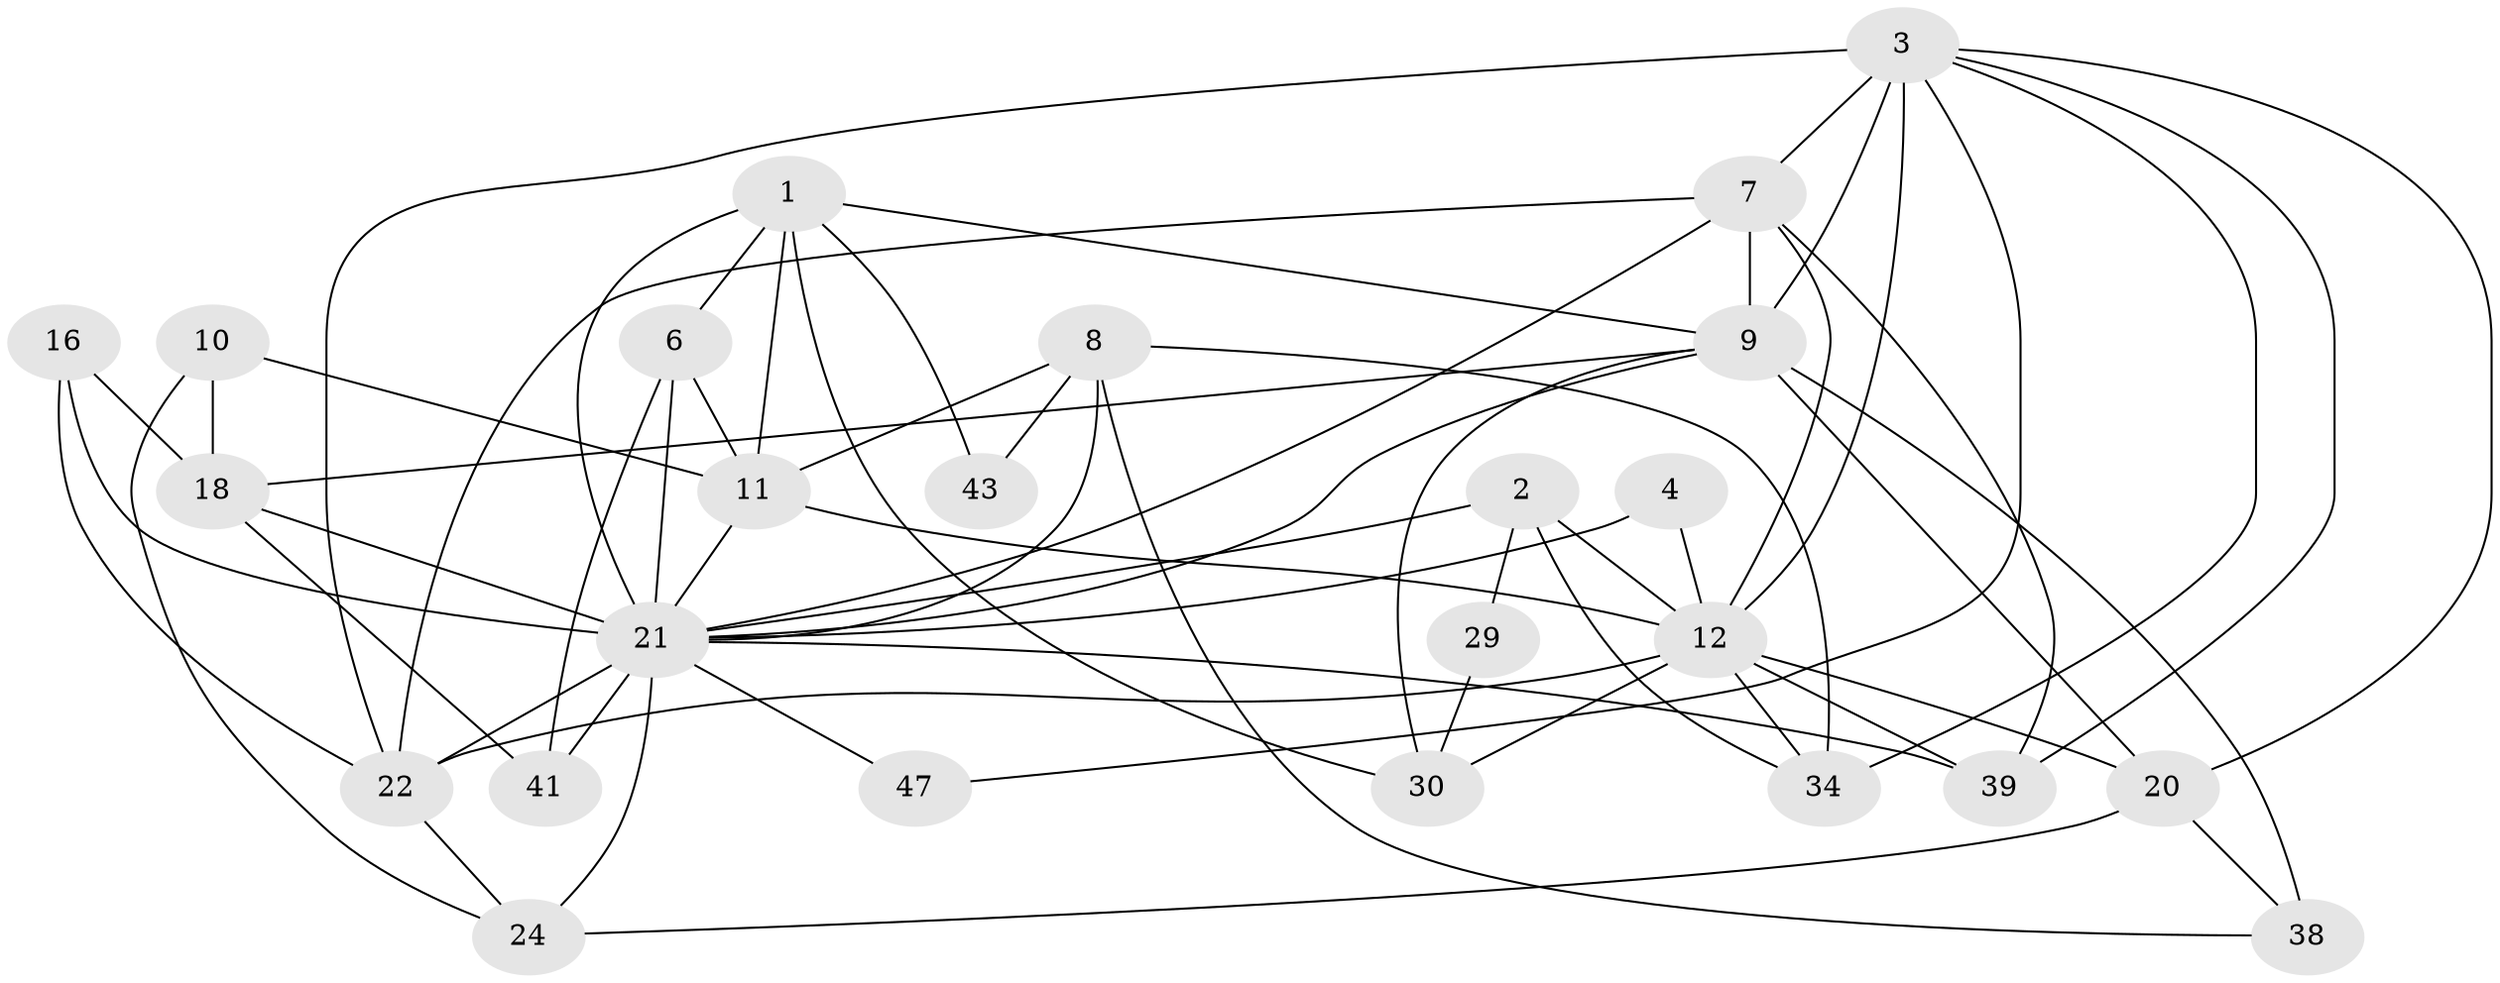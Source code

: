 // original degree distribution, {6: 0.1, 4: 0.3, 3: 0.2, 2: 0.16, 5: 0.2, 7: 0.04}
// Generated by graph-tools (version 1.1) at 2025/15/03/09/25 04:15:08]
// undirected, 25 vertices, 62 edges
graph export_dot {
graph [start="1"]
  node [color=gray90,style=filled];
  1 [super="+14+45"];
  2;
  3 [super="+46+32+5"];
  4;
  6;
  7 [super="+13"];
  8;
  9 [super="+25+15"];
  10;
  11 [super="+37"];
  12 [super="+19+48+17+23"];
  16;
  18;
  20 [super="+40"];
  21 [super="+42+27+26+36"];
  22 [super="+31+49"];
  24 [super="+28"];
  29;
  30;
  34;
  38 [super="+44"];
  39;
  41;
  43;
  47;
  1 -- 30;
  1 -- 43;
  1 -- 11 [weight=2];
  1 -- 9;
  1 -- 21 [weight=2];
  1 -- 6;
  2 -- 34;
  2 -- 29;
  2 -- 21;
  2 -- 12;
  3 -- 34 [weight=2];
  3 -- 7 [weight=2];
  3 -- 39;
  3 -- 20;
  3 -- 47;
  3 -- 9 [weight=2];
  3 -- 22 [weight=2];
  3 -- 12;
  4 -- 12 [weight=2];
  4 -- 21;
  6 -- 41;
  6 -- 11;
  6 -- 21 [weight=2];
  7 -- 21;
  7 -- 22;
  7 -- 39;
  7 -- 9;
  7 -- 12;
  8 -- 34;
  8 -- 43;
  8 -- 11;
  8 -- 38;
  8 -- 21;
  9 -- 18;
  9 -- 30;
  9 -- 38 [weight=2];
  9 -- 20;
  9 -- 21;
  10 -- 24;
  10 -- 18;
  10 -- 11;
  11 -- 21;
  11 -- 12;
  12 -- 34;
  12 -- 30;
  12 -- 39;
  12 -- 22;
  12 -- 20;
  16 -- 18;
  16 -- 21;
  16 -- 22;
  18 -- 41;
  18 -- 21;
  20 -- 24 [weight=2];
  20 -- 38;
  21 -- 47;
  21 -- 22 [weight=2];
  21 -- 39;
  21 -- 24;
  21 -- 41;
  22 -- 24 [weight=2];
  29 -- 30;
}
